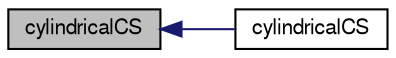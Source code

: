 digraph "cylindricalCS"
{
  bgcolor="transparent";
  edge [fontname="FreeSans",fontsize="10",labelfontname="FreeSans",labelfontsize="10"];
  node [fontname="FreeSans",fontsize="10",shape=record];
  rankdir="LR";
  Node1 [label="cylindricalCS",height=0.2,width=0.4,color="black", fillcolor="grey75", style="filled", fontcolor="black"];
  Node1 -> Node2 [dir="back",color="midnightblue",fontsize="10",style="solid",fontname="FreeSans"];
  Node2 [label="cylindricalCS",height=0.2,width=0.4,color="black",URL="$a25018.html#a06a2d42e28ac76392df3d2e36757bef2",tooltip="Construct copy. "];
}
